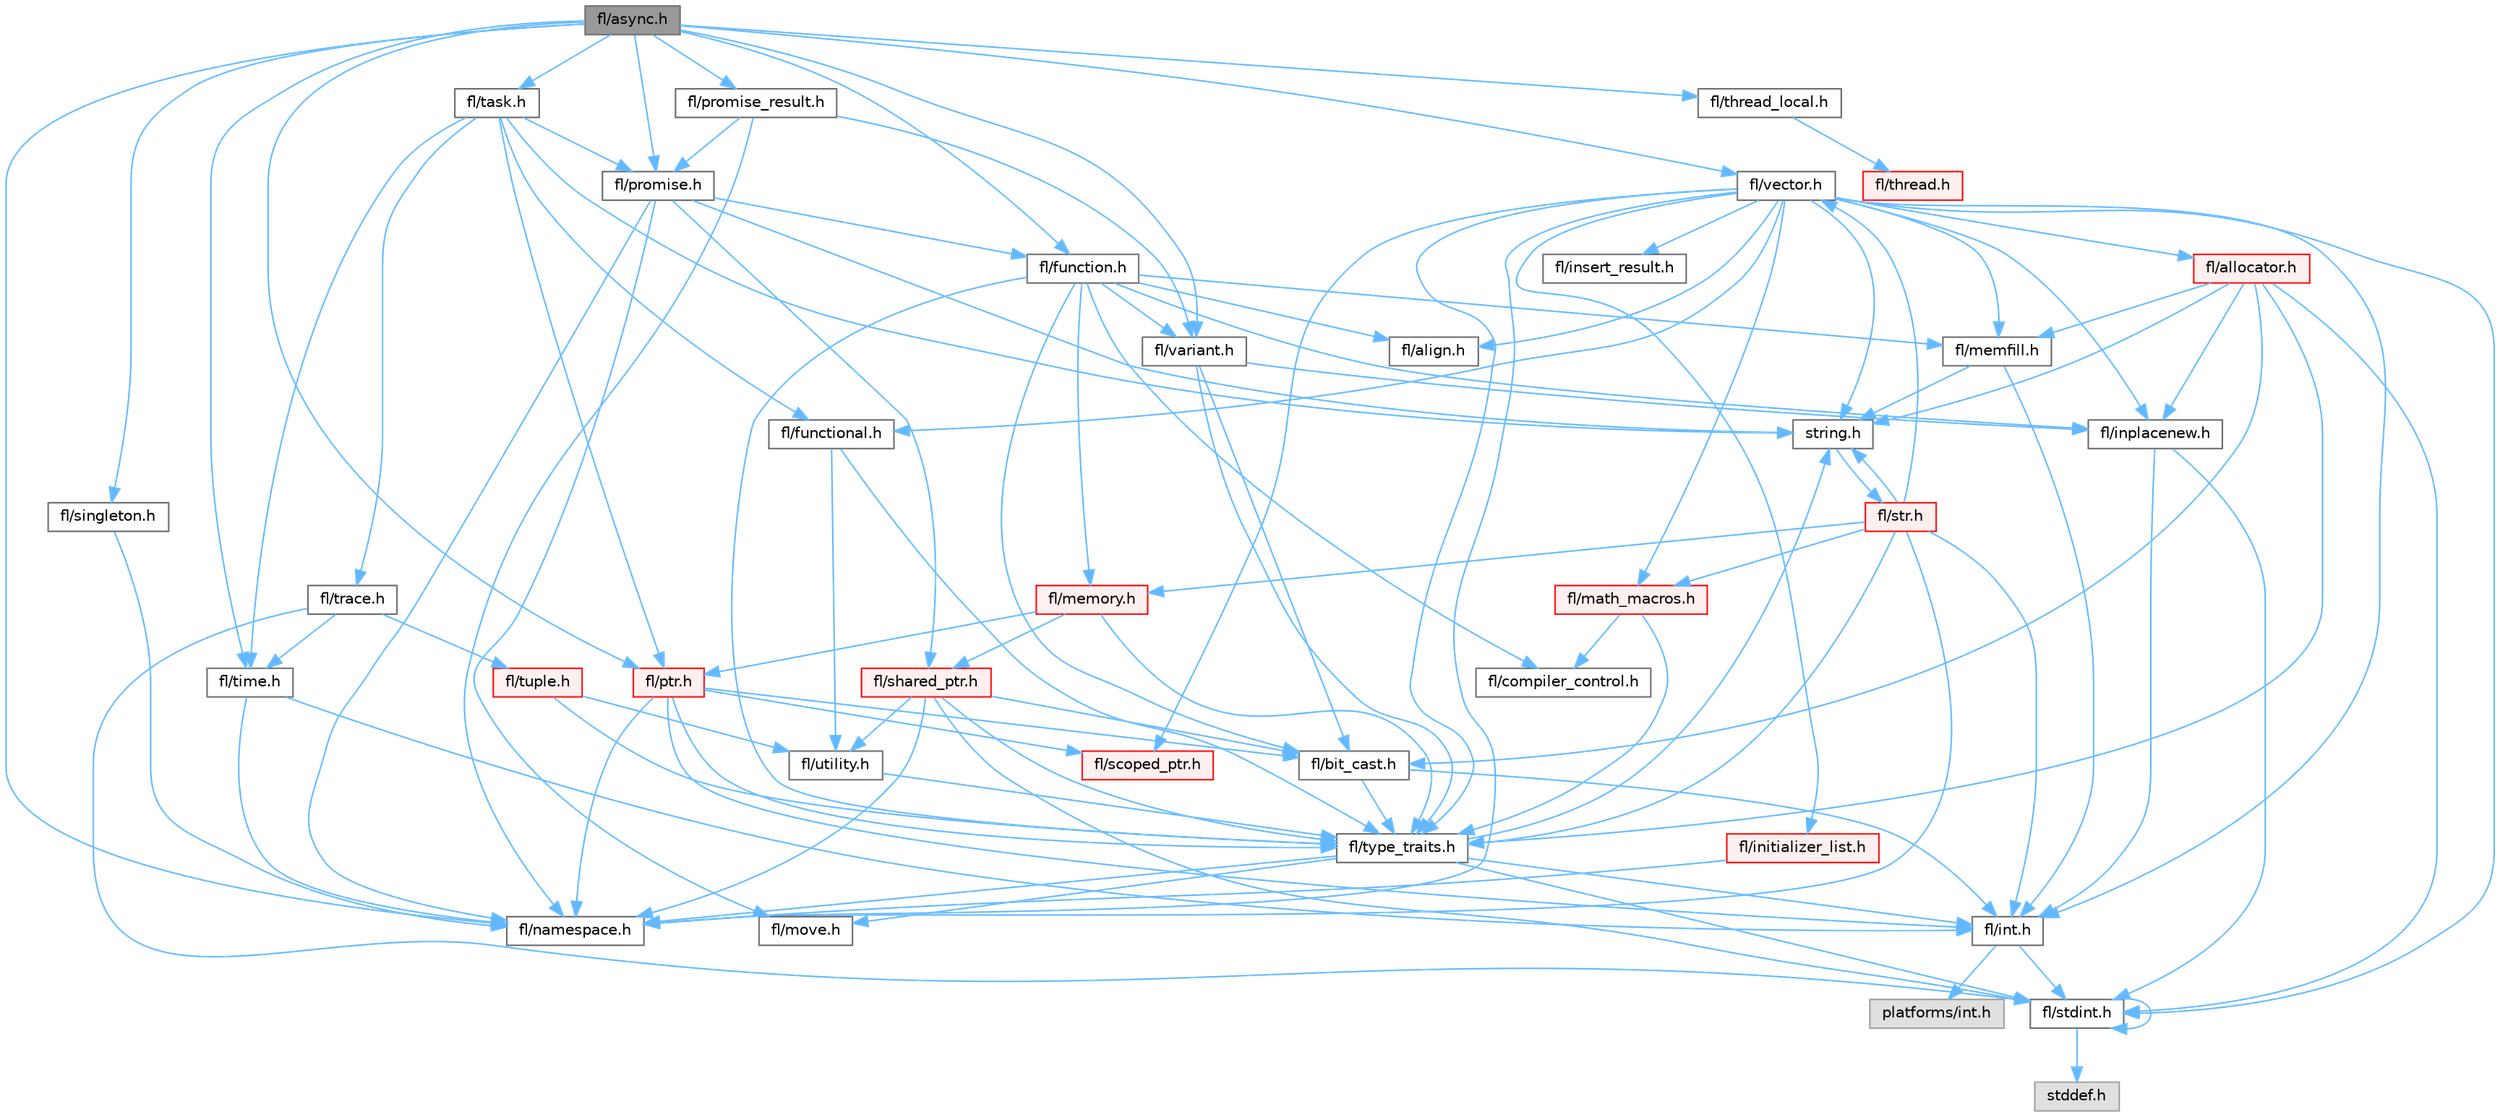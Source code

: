 digraph "fl/async.h"
{
 // INTERACTIVE_SVG=YES
 // LATEX_PDF_SIZE
  bgcolor="transparent";
  edge [fontname=Helvetica,fontsize=10,labelfontname=Helvetica,labelfontsize=10];
  node [fontname=Helvetica,fontsize=10,shape=box,height=0.2,width=0.4];
  Node1 [id="Node000001",label="fl/async.h",height=0.2,width=0.4,color="gray40", fillcolor="grey60", style="filled", fontcolor="black",tooltip="Generic asynchronous task management for FastLED."];
  Node1 -> Node2 [id="edge1_Node000001_Node000002",color="steelblue1",style="solid",tooltip=" "];
  Node2 [id="Node000002",label="fl/namespace.h",height=0.2,width=0.4,color="grey40", fillcolor="white", style="filled",URL="$df/d2a/namespace_8h.html",tooltip="Implements the FastLED namespace macros."];
  Node1 -> Node3 [id="edge2_Node000001_Node000003",color="steelblue1",style="solid",tooltip=" "];
  Node3 [id="Node000003",label="fl/vector.h",height=0.2,width=0.4,color="grey40", fillcolor="white", style="filled",URL="$d6/d68/vector_8h.html",tooltip=" "];
  Node3 -> Node4 [id="edge3_Node000003_Node000004",color="steelblue1",style="solid",tooltip=" "];
  Node4 [id="Node000004",label="fl/stdint.h",height=0.2,width=0.4,color="grey40", fillcolor="white", style="filled",URL="$df/dd8/stdint_8h.html",tooltip=" "];
  Node4 -> Node5 [id="edge4_Node000004_Node000005",color="steelblue1",style="solid",tooltip=" "];
  Node5 [id="Node000005",label="stddef.h",height=0.2,width=0.4,color="grey60", fillcolor="#E0E0E0", style="filled",tooltip=" "];
  Node4 -> Node4 [id="edge5_Node000004_Node000004",color="steelblue1",style="solid",tooltip=" "];
  Node3 -> Node6 [id="edge6_Node000003_Node000006",color="steelblue1",style="solid",tooltip=" "];
  Node6 [id="Node000006",label="fl/int.h",height=0.2,width=0.4,color="grey40", fillcolor="white", style="filled",URL="$d3/d7e/int_8h.html",tooltip=" "];
  Node6 -> Node4 [id="edge7_Node000006_Node000004",color="steelblue1",style="solid",tooltip=" "];
  Node6 -> Node7 [id="edge8_Node000006_Node000007",color="steelblue1",style="solid",tooltip=" "];
  Node7 [id="Node000007",label="platforms/int.h",height=0.2,width=0.4,color="grey60", fillcolor="#E0E0E0", style="filled",tooltip=" "];
  Node3 -> Node8 [id="edge9_Node000003_Node000008",color="steelblue1",style="solid",tooltip=" "];
  Node8 [id="Node000008",label="string.h",height=0.2,width=0.4,color="grey40", fillcolor="white", style="filled",URL="$da/d66/string_8h.html",tooltip=" "];
  Node8 -> Node9 [id="edge10_Node000008_Node000009",color="steelblue1",style="solid",tooltip=" "];
  Node9 [id="Node000009",label="fl/str.h",height=0.2,width=0.4,color="red", fillcolor="#FFF0F0", style="filled",URL="$d1/d93/str_8h.html",tooltip=" "];
  Node9 -> Node6 [id="edge11_Node000009_Node000006",color="steelblue1",style="solid",tooltip=" "];
  Node9 -> Node8 [id="edge12_Node000009_Node000008",color="steelblue1",style="solid",tooltip=" "];
  Node9 -> Node16 [id="edge13_Node000009_Node000016",color="steelblue1",style="solid",tooltip=" "];
  Node16 [id="Node000016",label="fl/math_macros.h",height=0.2,width=0.4,color="red", fillcolor="#FFF0F0", style="filled",URL="$d8/db8/math__macros_8h.html",tooltip=" "];
  Node16 -> Node17 [id="edge14_Node000016_Node000017",color="steelblue1",style="solid",tooltip=" "];
  Node17 [id="Node000017",label="fl/compiler_control.h",height=0.2,width=0.4,color="grey40", fillcolor="white", style="filled",URL="$d4/d54/compiler__control_8h.html",tooltip=" "];
  Node16 -> Node18 [id="edge15_Node000016_Node000018",color="steelblue1",style="solid",tooltip=" "];
  Node18 [id="Node000018",label="fl/type_traits.h",height=0.2,width=0.4,color="grey40", fillcolor="white", style="filled",URL="$df/d63/type__traits_8h.html",tooltip=" "];
  Node18 -> Node8 [id="edge16_Node000018_Node000008",color="steelblue1",style="solid",tooltip=" "];
  Node18 -> Node4 [id="edge17_Node000018_Node000004",color="steelblue1",style="solid",tooltip=" "];
  Node18 -> Node2 [id="edge18_Node000018_Node000002",color="steelblue1",style="solid",tooltip=" "];
  Node18 -> Node19 [id="edge19_Node000018_Node000019",color="steelblue1",style="solid",tooltip=" "];
  Node19 [id="Node000019",label="fl/move.h",height=0.2,width=0.4,color="grey40", fillcolor="white", style="filled",URL="$d9/d83/move_8h.html",tooltip=" "];
  Node18 -> Node6 [id="edge20_Node000018_Node000006",color="steelblue1",style="solid",tooltip=" "];
  Node9 -> Node2 [id="edge21_Node000009_Node000002",color="steelblue1",style="solid",tooltip=" "];
  Node9 -> Node20 [id="edge22_Node000009_Node000020",color="steelblue1",style="solid",tooltip=" "];
  Node20 [id="Node000020",label="fl/memory.h",height=0.2,width=0.4,color="red", fillcolor="#FFF0F0", style="filled",URL="$dc/d18/memory_8h.html",tooltip=" "];
  Node20 -> Node21 [id="edge23_Node000020_Node000021",color="steelblue1",style="solid",tooltip=" "];
  Node21 [id="Node000021",label="fl/ptr.h",height=0.2,width=0.4,color="red", fillcolor="#FFF0F0", style="filled",URL="$dd/d98/ptr_8h.html",tooltip=" "];
  Node21 -> Node2 [id="edge24_Node000021_Node000002",color="steelblue1",style="solid",tooltip=" "];
  Node21 -> Node22 [id="edge25_Node000021_Node000022",color="steelblue1",style="solid",tooltip=" "];
  Node22 [id="Node000022",label="fl/scoped_ptr.h",height=0.2,width=0.4,color="red", fillcolor="#FFF0F0", style="filled",URL="$d0/d44/scoped__ptr_8h.html",tooltip=" "];
  Node21 -> Node18 [id="edge26_Node000021_Node000018",color="steelblue1",style="solid",tooltip=" "];
  Node21 -> Node34 [id="edge27_Node000021_Node000034",color="steelblue1",style="solid",tooltip=" "];
  Node34 [id="Node000034",label="fl/bit_cast.h",height=0.2,width=0.4,color="grey40", fillcolor="white", style="filled",URL="$df/d72/bit__cast_8h.html",tooltip=" "];
  Node34 -> Node18 [id="edge28_Node000034_Node000018",color="steelblue1",style="solid",tooltip=" "];
  Node34 -> Node6 [id="edge29_Node000034_Node000006",color="steelblue1",style="solid",tooltip=" "];
  Node21 -> Node6 [id="edge30_Node000021_Node000006",color="steelblue1",style="solid",tooltip=" "];
  Node20 -> Node41 [id="edge31_Node000020_Node000041",color="steelblue1",style="solid",tooltip=" "];
  Node41 [id="Node000041",label="fl/shared_ptr.h",height=0.2,width=0.4,color="red", fillcolor="#FFF0F0", style="filled",URL="$df/d6a/shared__ptr_8h.html",tooltip=" "];
  Node41 -> Node2 [id="edge32_Node000041_Node000002",color="steelblue1",style="solid",tooltip=" "];
  Node41 -> Node18 [id="edge33_Node000041_Node000018",color="steelblue1",style="solid",tooltip=" "];
  Node41 -> Node24 [id="edge34_Node000041_Node000024",color="steelblue1",style="solid",tooltip=" "];
  Node24 [id="Node000024",label="fl/utility.h",height=0.2,width=0.4,color="grey40", fillcolor="white", style="filled",URL="$d5/d47/utility_8h.html",tooltip=" "];
  Node24 -> Node18 [id="edge35_Node000024_Node000018",color="steelblue1",style="solid",tooltip=" "];
  Node41 -> Node4 [id="edge36_Node000041_Node000004",color="steelblue1",style="solid",tooltip=" "];
  Node41 -> Node34 [id="edge37_Node000041_Node000034",color="steelblue1",style="solid",tooltip=" "];
  Node20 -> Node18 [id="edge38_Node000020_Node000018",color="steelblue1",style="solid",tooltip=" "];
  Node9 -> Node18 [id="edge39_Node000009_Node000018",color="steelblue1",style="solid",tooltip=" "];
  Node9 -> Node3 [id="edge40_Node000009_Node000003",color="steelblue1",style="solid",tooltip=" "];
  Node3 -> Node49 [id="edge41_Node000003_Node000049",color="steelblue1",style="solid",tooltip=" "];
  Node49 [id="Node000049",label="fl/functional.h",height=0.2,width=0.4,color="grey40", fillcolor="white", style="filled",URL="$d8/dea/functional_8h.html",tooltip=" "];
  Node49 -> Node18 [id="edge42_Node000049_Node000018",color="steelblue1",style="solid",tooltip=" "];
  Node49 -> Node24 [id="edge43_Node000049_Node000024",color="steelblue1",style="solid",tooltip=" "];
  Node3 -> Node26 [id="edge44_Node000003_Node000026",color="steelblue1",style="solid",tooltip=" "];
  Node26 [id="Node000026",label="fl/initializer_list.h",height=0.2,width=0.4,color="red", fillcolor="#FFF0F0", style="filled",URL="$d6/d23/initializer__list_8h.html",tooltip=" "];
  Node26 -> Node2 [id="edge45_Node000026_Node000002",color="steelblue1",style="solid",tooltip=" "];
  Node3 -> Node50 [id="edge46_Node000003_Node000050",color="steelblue1",style="solid",tooltip=" "];
  Node50 [id="Node000050",label="fl/insert_result.h",height=0.2,width=0.4,color="grey40", fillcolor="white", style="filled",URL="$d1/d22/insert__result_8h.html",tooltip=" "];
  Node3 -> Node16 [id="edge47_Node000003_Node000016",color="steelblue1",style="solid",tooltip=" "];
  Node3 -> Node32 [id="edge48_Node000003_Node000032",color="steelblue1",style="solid",tooltip=" "];
  Node32 [id="Node000032",label="fl/memfill.h",height=0.2,width=0.4,color="grey40", fillcolor="white", style="filled",URL="$d0/dda/memfill_8h.html",tooltip=" "];
  Node32 -> Node8 [id="edge49_Node000032_Node000008",color="steelblue1",style="solid",tooltip=" "];
  Node32 -> Node6 [id="edge50_Node000032_Node000006",color="steelblue1",style="solid",tooltip=" "];
  Node3 -> Node2 [id="edge51_Node000003_Node000002",color="steelblue1",style="solid",tooltip=" "];
  Node3 -> Node29 [id="edge52_Node000003_Node000029",color="steelblue1",style="solid",tooltip=" "];
  Node29 [id="Node000029",label="fl/allocator.h",height=0.2,width=0.4,color="red", fillcolor="#FFF0F0", style="filled",URL="$da/da9/allocator_8h.html",tooltip=" "];
  Node29 -> Node8 [id="edge53_Node000029_Node000008",color="steelblue1",style="solid",tooltip=" "];
  Node29 -> Node31 [id="edge54_Node000029_Node000031",color="steelblue1",style="solid",tooltip=" "];
  Node31 [id="Node000031",label="fl/inplacenew.h",height=0.2,width=0.4,color="grey40", fillcolor="white", style="filled",URL="$db/d36/inplacenew_8h.html",tooltip=" "];
  Node31 -> Node4 [id="edge55_Node000031_Node000004",color="steelblue1",style="solid",tooltip=" "];
  Node31 -> Node6 [id="edge56_Node000031_Node000006",color="steelblue1",style="solid",tooltip=" "];
  Node29 -> Node32 [id="edge57_Node000029_Node000032",color="steelblue1",style="solid",tooltip=" "];
  Node29 -> Node18 [id="edge58_Node000029_Node000018",color="steelblue1",style="solid",tooltip=" "];
  Node29 -> Node34 [id="edge59_Node000029_Node000034",color="steelblue1",style="solid",tooltip=" "];
  Node29 -> Node4 [id="edge60_Node000029_Node000004",color="steelblue1",style="solid",tooltip=" "];
  Node3 -> Node22 [id="edge61_Node000003_Node000022",color="steelblue1",style="solid",tooltip=" "];
  Node3 -> Node18 [id="edge62_Node000003_Node000018",color="steelblue1",style="solid",tooltip=" "];
  Node3 -> Node31 [id="edge63_Node000003_Node000031",color="steelblue1",style="solid",tooltip=" "];
  Node3 -> Node44 [id="edge64_Node000003_Node000044",color="steelblue1",style="solid",tooltip=" "];
  Node44 [id="Node000044",label="fl/align.h",height=0.2,width=0.4,color="grey40", fillcolor="white", style="filled",URL="$d1/ddf/align_8h.html",tooltip=" "];
  Node1 -> Node51 [id="edge65_Node000001_Node000051",color="steelblue1",style="solid",tooltip=" "];
  Node51 [id="Node000051",label="fl/function.h",height=0.2,width=0.4,color="grey40", fillcolor="white", style="filled",URL="$dd/d67/function_8h.html",tooltip=" "];
  Node51 -> Node20 [id="edge66_Node000051_Node000020",color="steelblue1",style="solid",tooltip=" "];
  Node51 -> Node18 [id="edge67_Node000051_Node000018",color="steelblue1",style="solid",tooltip=" "];
  Node51 -> Node17 [id="edge68_Node000051_Node000017",color="steelblue1",style="solid",tooltip=" "];
  Node51 -> Node37 [id="edge69_Node000051_Node000037",color="steelblue1",style="solid",tooltip=" "];
  Node37 [id="Node000037",label="fl/variant.h",height=0.2,width=0.4,color="grey40", fillcolor="white", style="filled",URL="$d6/d10/variant_8h.html",tooltip=" "];
  Node37 -> Node31 [id="edge70_Node000037_Node000031",color="steelblue1",style="solid",tooltip=" "];
  Node37 -> Node18 [id="edge71_Node000037_Node000018",color="steelblue1",style="solid",tooltip=" "];
  Node37 -> Node34 [id="edge72_Node000037_Node000034",color="steelblue1",style="solid",tooltip=" "];
  Node51 -> Node32 [id="edge73_Node000051_Node000032",color="steelblue1",style="solid",tooltip=" "];
  Node51 -> Node31 [id="edge74_Node000051_Node000031",color="steelblue1",style="solid",tooltip=" "];
  Node51 -> Node34 [id="edge75_Node000051_Node000034",color="steelblue1",style="solid",tooltip=" "];
  Node51 -> Node44 [id="edge76_Node000051_Node000044",color="steelblue1",style="solid",tooltip=" "];
  Node1 -> Node21 [id="edge77_Node000001_Node000021",color="steelblue1",style="solid",tooltip=" "];
  Node1 -> Node37 [id="edge78_Node000001_Node000037",color="steelblue1",style="solid",tooltip=" "];
  Node1 -> Node52 [id="edge79_Node000001_Node000052",color="steelblue1",style="solid",tooltip=" "];
  Node52 [id="Node000052",label="fl/promise.h",height=0.2,width=0.4,color="grey40", fillcolor="white", style="filled",URL="$d6/d17/promise_8h.html",tooltip="Promise-based fluent API for FastLED - standalone async primitives."];
  Node52 -> Node2 [id="edge80_Node000052_Node000002",color="steelblue1",style="solid",tooltip=" "];
  Node52 -> Node51 [id="edge81_Node000052_Node000051",color="steelblue1",style="solid",tooltip=" "];
  Node52 -> Node8 [id="edge82_Node000052_Node000008",color="steelblue1",style="solid",tooltip=" "];
  Node52 -> Node41 [id="edge83_Node000052_Node000041",color="steelblue1",style="solid",tooltip=" "];
  Node52 -> Node19 [id="edge84_Node000052_Node000019",color="steelblue1",style="solid",tooltip=" "];
  Node1 -> Node53 [id="edge85_Node000001_Node000053",color="steelblue1",style="solid",tooltip=" "];
  Node53 [id="Node000053",label="fl/promise_result.h",height=0.2,width=0.4,color="grey40", fillcolor="white", style="filled",URL="$d7/d93/promise__result_8h.html",tooltip="Result type for promise operations with ok() semantics."];
  Node53 -> Node2 [id="edge86_Node000053_Node000002",color="steelblue1",style="solid",tooltip=" "];
  Node53 -> Node37 [id="edge87_Node000053_Node000037",color="steelblue1",style="solid",tooltip=" "];
  Node53 -> Node52 [id="edge88_Node000053_Node000052",color="steelblue1",style="solid",tooltip=" "];
  Node1 -> Node54 [id="edge89_Node000001_Node000054",color="steelblue1",style="solid",tooltip=" "];
  Node54 [id="Node000054",label="fl/singleton.h",height=0.2,width=0.4,color="grey40", fillcolor="white", style="filled",URL="$d4/d0b/singleton_8h.html",tooltip=" "];
  Node54 -> Node2 [id="edge90_Node000054_Node000002",color="steelblue1",style="solid",tooltip=" "];
  Node1 -> Node55 [id="edge91_Node000001_Node000055",color="steelblue1",style="solid",tooltip=" "];
  Node55 [id="Node000055",label="fl/thread_local.h",height=0.2,width=0.4,color="grey40", fillcolor="white", style="filled",URL="$d8/d7a/thread__local_8h.html",tooltip=" "];
  Node55 -> Node43 [id="edge92_Node000055_Node000043",color="steelblue1",style="solid",tooltip=" "];
  Node43 [id="Node000043",label="fl/thread.h",height=0.2,width=0.4,color="red", fillcolor="#FFF0F0", style="filled",URL="$db/dd5/thread_8h.html",tooltip=" "];
  Node1 -> Node56 [id="edge93_Node000001_Node000056",color="steelblue1",style="solid",tooltip=" "];
  Node56 [id="Node000056",label="fl/task.h",height=0.2,width=0.4,color="grey40", fillcolor="white", style="filled",URL="$db/da4/task_8h.html",tooltip=" "];
  Node56 -> Node49 [id="edge94_Node000056_Node000049",color="steelblue1",style="solid",tooltip=" "];
  Node56 -> Node8 [id="edge95_Node000056_Node000008",color="steelblue1",style="solid",tooltip=" "];
  Node56 -> Node57 [id="edge96_Node000056_Node000057",color="steelblue1",style="solid",tooltip=" "];
  Node57 [id="Node000057",label="fl/trace.h",height=0.2,width=0.4,color="grey40", fillcolor="white", style="filled",URL="$d1/d1b/trace_8h.html",tooltip=" "];
  Node57 -> Node58 [id="edge97_Node000057_Node000058",color="steelblue1",style="solid",tooltip=" "];
  Node58 [id="Node000058",label="fl/tuple.h",height=0.2,width=0.4,color="red", fillcolor="#FFF0F0", style="filled",URL="$d2/d20/tuple_8h.html",tooltip=" "];
  Node58 -> Node24 [id="edge98_Node000058_Node000024",color="steelblue1",style="solid",tooltip=" "];
  Node58 -> Node18 [id="edge99_Node000058_Node000018",color="steelblue1",style="solid",tooltip=" "];
  Node57 -> Node59 [id="edge100_Node000057_Node000059",color="steelblue1",style="solid",tooltip=" "];
  Node59 [id="Node000059",label="fl/time.h",height=0.2,width=0.4,color="grey40", fillcolor="white", style="filled",URL="$dd/d9a/fl_2time_8h.html",tooltip="Universal timing functions for FastLED."];
  Node59 -> Node2 [id="edge101_Node000059_Node000002",color="steelblue1",style="solid",tooltip=" "];
  Node59 -> Node6 [id="edge102_Node000059_Node000006",color="steelblue1",style="solid",tooltip=" "];
  Node57 -> Node4 [id="edge103_Node000057_Node000004",color="steelblue1",style="solid",tooltip=" "];
  Node56 -> Node52 [id="edge104_Node000056_Node000052",color="steelblue1",style="solid",tooltip=" "];
  Node56 -> Node59 [id="edge105_Node000056_Node000059",color="steelblue1",style="solid",tooltip=" "];
  Node56 -> Node21 [id="edge106_Node000056_Node000021",color="steelblue1",style="solid",tooltip=" "];
  Node1 -> Node59 [id="edge107_Node000001_Node000059",color="steelblue1",style="solid",tooltip=" "];
}
